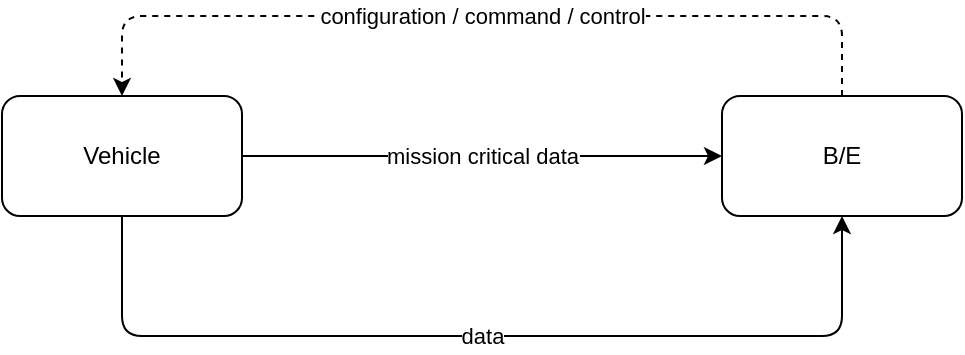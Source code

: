 <mxfile version="13.4.6" type="device"><diagram id="ffTi0YI_YT-ejtvmzvd4" name="Page-2"><mxGraphModel dx="903" dy="517" grid="1" gridSize="10" guides="1" tooltips="1" connect="1" arrows="1" fold="1" page="1" pageScale="1" pageWidth="850" pageHeight="1100" math="0" shadow="0"><root><mxCell id="7pr3vbREXcUJ99RNOMp5-0"/><mxCell id="7pr3vbREXcUJ99RNOMp5-1" parent="7pr3vbREXcUJ99RNOMp5-0"/><mxCell id="8xCmdotdVsj5hENFZD6G-0" value="Vehicle" style="rounded=1;whiteSpace=wrap;html=1;" vertex="1" parent="7pr3vbREXcUJ99RNOMp5-1"><mxGeometry x="160" y="160" width="120" height="60" as="geometry"/></mxCell><mxCell id="8xCmdotdVsj5hENFZD6G-1" value="B/E" style="rounded=1;whiteSpace=wrap;html=1;" vertex="1" parent="7pr3vbREXcUJ99RNOMp5-1"><mxGeometry x="520" y="160" width="120" height="60" as="geometry"/></mxCell><mxCell id="8xCmdotdVsj5hENFZD6G-2" value="mission critical data" style="edgeStyle=elbowEdgeStyle;elbow=horizontal;endArrow=classic;html=1;exitX=1;exitY=0.5;exitDx=0;exitDy=0;entryX=0;entryY=0.5;entryDx=0;entryDy=0;" edge="1" parent="7pr3vbREXcUJ99RNOMp5-1" source="8xCmdotdVsj5hENFZD6G-0" target="8xCmdotdVsj5hENFZD6G-1"><mxGeometry width="50" height="50" relative="1" as="geometry"><mxPoint x="340" y="140" as="sourcePoint"/><mxPoint x="390" y="90" as="targetPoint"/><Array as="points"><mxPoint x="400" y="200"/></Array></mxGeometry></mxCell><mxCell id="8xCmdotdVsj5hENFZD6G-3" value="data" style="edgeStyle=elbowEdgeStyle;elbow=horizontal;endArrow=classic;html=1;exitX=0.5;exitY=1;exitDx=0;exitDy=0;entryX=0.5;entryY=1;entryDx=0;entryDy=0;" edge="1" parent="7pr3vbREXcUJ99RNOMp5-1" source="8xCmdotdVsj5hENFZD6G-0" target="8xCmdotdVsj5hENFZD6G-1"><mxGeometry width="50" height="50" relative="1" as="geometry"><mxPoint x="330" y="200" as="sourcePoint"/><mxPoint x="490" y="160" as="targetPoint"/><Array as="points"><mxPoint x="400" y="280"/></Array></mxGeometry></mxCell><mxCell id="8xCmdotdVsj5hENFZD6G-4" value="configuration / command / control " style="edgeStyle=elbowEdgeStyle;elbow=horizontal;endArrow=classic;html=1;exitX=0.5;exitY=0;exitDx=0;exitDy=0;entryX=0.5;entryY=0;entryDx=0;entryDy=0;dashed=1;" edge="1" parent="7pr3vbREXcUJ99RNOMp5-1" source="8xCmdotdVsj5hENFZD6G-1" target="8xCmdotdVsj5hENFZD6G-0"><mxGeometry width="50" height="50" relative="1" as="geometry"><mxPoint x="570" y="120" as="sourcePoint"/><mxPoint x="210" y="120" as="targetPoint"/><Array as="points"><mxPoint x="490" y="120"/><mxPoint x="400" y="160"/></Array></mxGeometry></mxCell></root></mxGraphModel></diagram></mxfile>